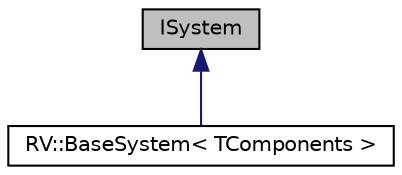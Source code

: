 digraph "ISystem"
{
 // LATEX_PDF_SIZE
  edge [fontname="Helvetica",fontsize="10",labelfontname="Helvetica",labelfontsize="10"];
  node [fontname="Helvetica",fontsize="10",shape=record];
  Node1 [label="ISystem",height=0.2,width=0.4,color="black", fillcolor="grey75", style="filled", fontcolor="black",tooltip=" "];
  Node1 -> Node2 [dir="back",color="midnightblue",fontsize="10",style="solid"];
  Node2 [label="RV::BaseSystem\< TComponents \>",height=0.2,width=0.4,color="black", fillcolor="white", style="filled",URL="$class_r_v_1_1_base_system.html",tooltip=" "];
}
